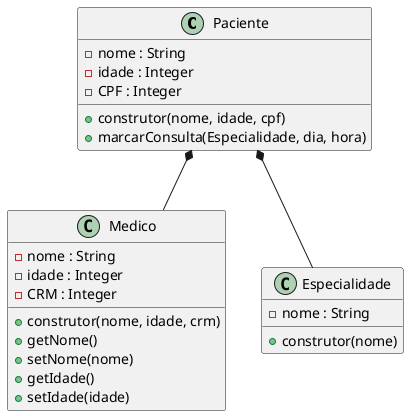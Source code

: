 @startuml Gerenciamento de Exames Medicos

    class Paciente{
        - nome : String
        - idade : Integer
        - CPF : Integer
        + construtor(nome, idade, cpf)
        + marcarConsulta(Especialidade, dia, hora)
    }

    class Medico{
        - nome : String
        - idade : Integer
        - CRM : Integer
        + construtor(nome, idade, crm)
        + getNome()
        + setNome(nome)
        + getIdade()
        + setIdade(idade)

    }

    class Especialidade{
        - nome : String
        + construtor(nome)
    }

    Paciente *-- Medico
    Paciente *-- Especialidade

@enduml